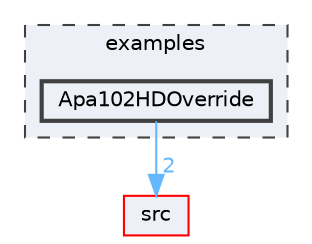 digraph "/home/runner/work/FastLED/FastLED/examples/Apa102HDOverride"
{
 // LATEX_PDF_SIZE
  bgcolor="transparent";
  edge [fontname=Helvetica,fontsize=10,labelfontname=Helvetica,labelfontsize=10];
  node [fontname=Helvetica,fontsize=10,shape=box,height=0.2,width=0.4];
  compound=true
  subgraph clusterdir_d28a4824dc47e487b107a5db32ef43c4 {
    graph [ bgcolor="#edf0f7", pencolor="grey25", label="examples", fontname=Helvetica,fontsize=10 style="filled,dashed", URL="dir_d28a4824dc47e487b107a5db32ef43c4.html",tooltip=""]
  dir_f0d66018db171d7886189b7326773e15 [label="Apa102HDOverride", fillcolor="#edf0f7", color="grey25", style="filled,bold", URL="dir_f0d66018db171d7886189b7326773e15.html",tooltip=""];
  }
  dir_68267d1309a1af8e8297ef4c3efbcdba [label="src", fillcolor="#edf0f7", color="red", style="filled", URL="dir_68267d1309a1af8e8297ef4c3efbcdba.html",tooltip=""];
  dir_f0d66018db171d7886189b7326773e15->dir_68267d1309a1af8e8297ef4c3efbcdba [headlabel="2", labeldistance=1.5 headhref="dir_000005_000073.html" href="dir_000005_000073.html" color="steelblue1" fontcolor="steelblue1"];
}
